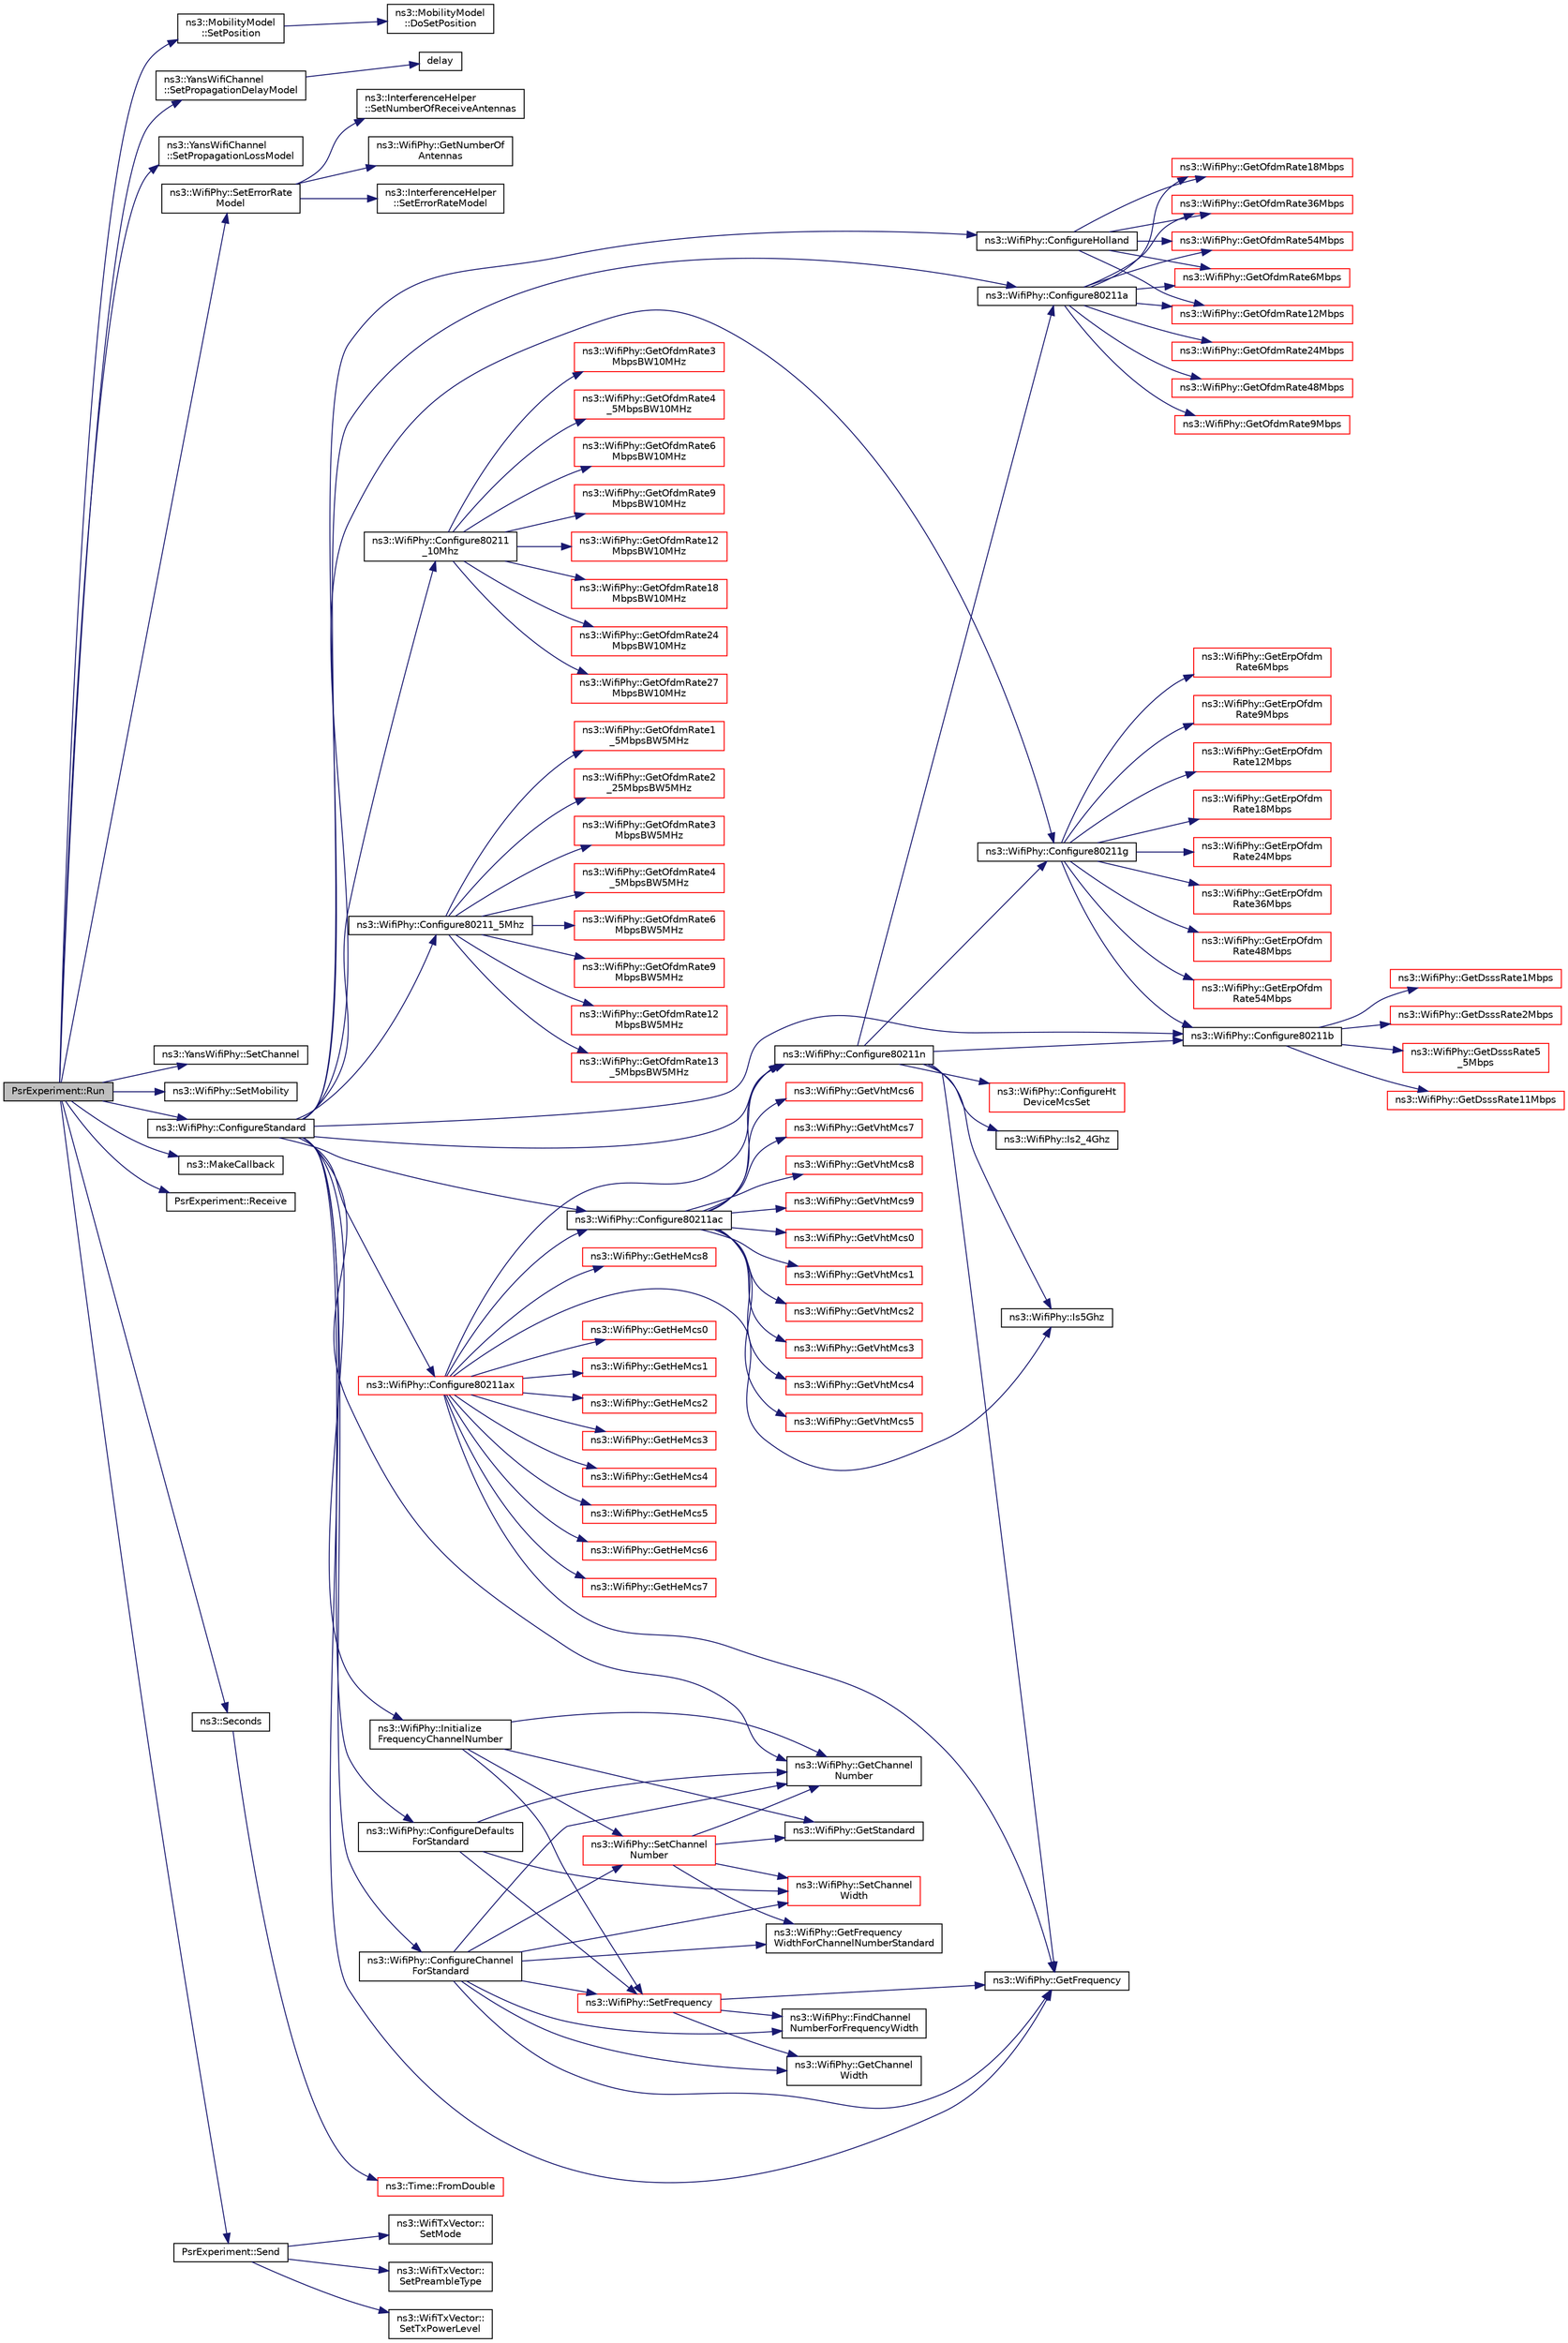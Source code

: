 digraph "PsrExperiment::Run"
{
  edge [fontname="Helvetica",fontsize="10",labelfontname="Helvetica",labelfontsize="10"];
  node [fontname="Helvetica",fontsize="10",shape=record];
  rankdir="LR";
  Node1 [label="PsrExperiment::Run",height=0.2,width=0.4,color="black", fillcolor="grey75", style="filled", fontcolor="black"];
  Node1 -> Node2 [color="midnightblue",fontsize="10",style="solid"];
  Node2 [label="ns3::MobilityModel\l::SetPosition",height=0.2,width=0.4,color="black", fillcolor="white", style="filled",URL="$d4/dc5/classns3_1_1MobilityModel.html#ac584b3d5a309709d2f13ed6ada1e7640"];
  Node2 -> Node3 [color="midnightblue",fontsize="10",style="solid"];
  Node3 [label="ns3::MobilityModel\l::DoSetPosition",height=0.2,width=0.4,color="black", fillcolor="white", style="filled",URL="$d4/dc5/classns3_1_1MobilityModel.html#aa2f52cd86754da71ac649413c049785e"];
  Node1 -> Node4 [color="midnightblue",fontsize="10",style="solid"];
  Node4 [label="ns3::YansWifiChannel\l::SetPropagationDelayModel",height=0.2,width=0.4,color="black", fillcolor="white", style="filled",URL="$d3/df5/classns3_1_1YansWifiChannel.html#a51ebdd5a1d897dc46cf9783ac2879b98"];
  Node4 -> Node5 [color="midnightblue",fontsize="10",style="solid"];
  Node5 [label="delay",height=0.2,width=0.4,color="black", fillcolor="white", style="filled",URL="$d8/d68/lte_2model_2fading-traces_2fading__trace__generator_8m.html#a7964e6aa8f61a9d28973c8267a606ad8"];
  Node1 -> Node6 [color="midnightblue",fontsize="10",style="solid"];
  Node6 [label="ns3::YansWifiChannel\l::SetPropagationLossModel",height=0.2,width=0.4,color="black", fillcolor="white", style="filled",URL="$d3/df5/classns3_1_1YansWifiChannel.html#ad2f92be1fb34be0075141cbb4f779191"];
  Node1 -> Node7 [color="midnightblue",fontsize="10",style="solid"];
  Node7 [label="ns3::WifiPhy::SetErrorRate\lModel",height=0.2,width=0.4,color="black", fillcolor="white", style="filled",URL="$d6/d5a/classns3_1_1WifiPhy.html#ac363f667899a813bb1331225bc1c1474"];
  Node7 -> Node8 [color="midnightblue",fontsize="10",style="solid"];
  Node8 [label="ns3::InterferenceHelper\l::SetErrorRateModel",height=0.2,width=0.4,color="black", fillcolor="white", style="filled",URL="$dc/d0f/classns3_1_1InterferenceHelper.html#a4e5bedbeba2a6eb01a86cae2d29e07dc"];
  Node7 -> Node9 [color="midnightblue",fontsize="10",style="solid"];
  Node9 [label="ns3::InterferenceHelper\l::SetNumberOfReceiveAntennas",height=0.2,width=0.4,color="black", fillcolor="white", style="filled",URL="$dc/d0f/classns3_1_1InterferenceHelper.html#ae04257f3c9153258970ec7c96abf41ea"];
  Node7 -> Node10 [color="midnightblue",fontsize="10",style="solid"];
  Node10 [label="ns3::WifiPhy::GetNumberOf\lAntennas",height=0.2,width=0.4,color="black", fillcolor="white", style="filled",URL="$d6/d5a/classns3_1_1WifiPhy.html#ae23367ac8e1424724f95df441e0cd278"];
  Node1 -> Node11 [color="midnightblue",fontsize="10",style="solid"];
  Node11 [label="ns3::YansWifiPhy::SetChannel",height=0.2,width=0.4,color="black", fillcolor="white", style="filled",URL="$dc/d21/classns3_1_1YansWifiPhy.html#ad2eeb0ab17ef01b26436f7110cccff1d"];
  Node1 -> Node12 [color="midnightblue",fontsize="10",style="solid"];
  Node12 [label="ns3::WifiPhy::SetMobility",height=0.2,width=0.4,color="black", fillcolor="white", style="filled",URL="$d6/d5a/classns3_1_1WifiPhy.html#a5bbd6f88cf0a8ac6c7437b278a17a582",tooltip="assign a mobility model to this device "];
  Node1 -> Node13 [color="midnightblue",fontsize="10",style="solid"];
  Node13 [label="ns3::WifiPhy::ConfigureStandard",height=0.2,width=0.4,color="black", fillcolor="white", style="filled",URL="$d6/d5a/classns3_1_1WifiPhy.html#aeafbea9bd8c1ae20f85584f55d868d23"];
  Node13 -> Node14 [color="midnightblue",fontsize="10",style="solid"];
  Node14 [label="ns3::WifiPhy::Initialize\lFrequencyChannelNumber",height=0.2,width=0.4,color="black", fillcolor="white", style="filled",URL="$d6/d5a/classns3_1_1WifiPhy.html#a6f926737f6ba77c4b619734f396ed3ed",tooltip="post-construction setting of frequency and/or channel number "];
  Node14 -> Node15 [color="midnightblue",fontsize="10",style="solid"];
  Node15 [label="ns3::WifiPhy::SetFrequency",height=0.2,width=0.4,color="red", fillcolor="white", style="filled",URL="$d6/d5a/classns3_1_1WifiPhy.html#afecd69b20631e112aa863dbed4c4bd22"];
  Node15 -> Node16 [color="midnightblue",fontsize="10",style="solid"];
  Node16 [label="ns3::WifiPhy::GetFrequency",height=0.2,width=0.4,color="black", fillcolor="white", style="filled",URL="$d6/d5a/classns3_1_1WifiPhy.html#ad2508d94faf22d690d6b8b4367934fd1"];
  Node15 -> Node17 [color="midnightblue",fontsize="10",style="solid"];
  Node17 [label="ns3::WifiPhy::FindChannel\lNumberForFrequencyWidth",height=0.2,width=0.4,color="black", fillcolor="white", style="filled",URL="$d6/d5a/classns3_1_1WifiPhy.html#ac1a2644035e5ec7129ec1a1583face8a"];
  Node15 -> Node18 [color="midnightblue",fontsize="10",style="solid"];
  Node18 [label="ns3::WifiPhy::GetChannel\lWidth",height=0.2,width=0.4,color="black", fillcolor="white", style="filled",URL="$d6/d5a/classns3_1_1WifiPhy.html#a4a5d5009b3b3308f2baeed42a2007189"];
  Node14 -> Node19 [color="midnightblue",fontsize="10",style="solid"];
  Node19 [label="ns3::WifiPhy::GetStandard",height=0.2,width=0.4,color="black", fillcolor="white", style="filled",URL="$d6/d5a/classns3_1_1WifiPhy.html#af33f60586f8e0bd1763b863e7ce193b2"];
  Node14 -> Node20 [color="midnightblue",fontsize="10",style="solid"];
  Node20 [label="ns3::WifiPhy::SetChannel\lNumber",height=0.2,width=0.4,color="red", fillcolor="white", style="filled",URL="$d6/d5a/classns3_1_1WifiPhy.html#a2d13cf6ae4c185cae8516516afe4a32a",tooltip="Set channel number. "];
  Node20 -> Node21 [color="midnightblue",fontsize="10",style="solid"];
  Node21 [label="ns3::WifiPhy::GetChannel\lNumber",height=0.2,width=0.4,color="black", fillcolor="white", style="filled",URL="$d6/d5a/classns3_1_1WifiPhy.html#a5cf0ccf06109ace61db51c83e91b7e8d"];
  Node20 -> Node22 [color="midnightblue",fontsize="10",style="solid"];
  Node22 [label="ns3::WifiPhy::GetFrequency\lWidthForChannelNumberStandard",height=0.2,width=0.4,color="black", fillcolor="white", style="filled",URL="$d6/d5a/classns3_1_1WifiPhy.html#ad4ffecf66d648b47d62ad73143a3fcbc"];
  Node20 -> Node19 [color="midnightblue",fontsize="10",style="solid"];
  Node20 -> Node23 [color="midnightblue",fontsize="10",style="solid"];
  Node23 [label="ns3::WifiPhy::SetChannel\lWidth",height=0.2,width=0.4,color="red", fillcolor="white", style="filled",URL="$d6/d5a/classns3_1_1WifiPhy.html#ad4be164ac9858e525cf6c6194c39e015"];
  Node14 -> Node21 [color="midnightblue",fontsize="10",style="solid"];
  Node13 -> Node16 [color="midnightblue",fontsize="10",style="solid"];
  Node13 -> Node21 [color="midnightblue",fontsize="10",style="solid"];
  Node13 -> Node24 [color="midnightblue",fontsize="10",style="solid"];
  Node24 [label="ns3::WifiPhy::ConfigureDefaults\lForStandard",height=0.2,width=0.4,color="black", fillcolor="white", style="filled",URL="$d6/d5a/classns3_1_1WifiPhy.html#ae5a54012ac4703d86299312251c41114"];
  Node24 -> Node23 [color="midnightblue",fontsize="10",style="solid"];
  Node24 -> Node15 [color="midnightblue",fontsize="10",style="solid"];
  Node24 -> Node21 [color="midnightblue",fontsize="10",style="solid"];
  Node13 -> Node25 [color="midnightblue",fontsize="10",style="solid"];
  Node25 [label="ns3::WifiPhy::ConfigureChannel\lForStandard",height=0.2,width=0.4,color="black", fillcolor="white", style="filled",URL="$d6/d5a/classns3_1_1WifiPhy.html#aed528417ac25eecc7ecf44079d162847"];
  Node25 -> Node16 [color="midnightblue",fontsize="10",style="solid"];
  Node25 -> Node17 [color="midnightblue",fontsize="10",style="solid"];
  Node25 -> Node18 [color="midnightblue",fontsize="10",style="solid"];
  Node25 -> Node20 [color="midnightblue",fontsize="10",style="solid"];
  Node25 -> Node21 [color="midnightblue",fontsize="10",style="solid"];
  Node25 -> Node22 [color="midnightblue",fontsize="10",style="solid"];
  Node25 -> Node15 [color="midnightblue",fontsize="10",style="solid"];
  Node25 -> Node23 [color="midnightblue",fontsize="10",style="solid"];
  Node13 -> Node26 [color="midnightblue",fontsize="10",style="solid"];
  Node26 [label="ns3::WifiPhy::Configure80211a",height=0.2,width=0.4,color="black", fillcolor="white", style="filled",URL="$d6/d5a/classns3_1_1WifiPhy.html#a3f4c48226fee10de85a17e6ce62af0f3"];
  Node26 -> Node27 [color="midnightblue",fontsize="10",style="solid"];
  Node27 [label="ns3::WifiPhy::GetOfdmRate6Mbps",height=0.2,width=0.4,color="red", fillcolor="white", style="filled",URL="$d6/d5a/classns3_1_1WifiPhy.html#a9945d5d1e8dd74118f90e1adcb63d6fe"];
  Node26 -> Node28 [color="midnightblue",fontsize="10",style="solid"];
  Node28 [label="ns3::WifiPhy::GetOfdmRate9Mbps",height=0.2,width=0.4,color="red", fillcolor="white", style="filled",URL="$d6/d5a/classns3_1_1WifiPhy.html#a4fd9fa3cc3080908d55d9713266f2943"];
  Node26 -> Node29 [color="midnightblue",fontsize="10",style="solid"];
  Node29 [label="ns3::WifiPhy::GetOfdmRate12Mbps",height=0.2,width=0.4,color="red", fillcolor="white", style="filled",URL="$d6/d5a/classns3_1_1WifiPhy.html#a2435bc31eebe859883b7ac21c9add9d2"];
  Node26 -> Node30 [color="midnightblue",fontsize="10",style="solid"];
  Node30 [label="ns3::WifiPhy::GetOfdmRate18Mbps",height=0.2,width=0.4,color="red", fillcolor="white", style="filled",URL="$d6/d5a/classns3_1_1WifiPhy.html#ab456e46ced9b58473153802857be1bde"];
  Node26 -> Node31 [color="midnightblue",fontsize="10",style="solid"];
  Node31 [label="ns3::WifiPhy::GetOfdmRate24Mbps",height=0.2,width=0.4,color="red", fillcolor="white", style="filled",URL="$d6/d5a/classns3_1_1WifiPhy.html#a088ad8dd890aa893acea0d44df88e2aa"];
  Node26 -> Node32 [color="midnightblue",fontsize="10",style="solid"];
  Node32 [label="ns3::WifiPhy::GetOfdmRate36Mbps",height=0.2,width=0.4,color="red", fillcolor="white", style="filled",URL="$d6/d5a/classns3_1_1WifiPhy.html#a64c9c3a3e3a41d2aa51f7d0ccb8fe6c1"];
  Node26 -> Node33 [color="midnightblue",fontsize="10",style="solid"];
  Node33 [label="ns3::WifiPhy::GetOfdmRate48Mbps",height=0.2,width=0.4,color="red", fillcolor="white", style="filled",URL="$d6/d5a/classns3_1_1WifiPhy.html#aa48b1e5f7ebde9ced3dc0f25d9505ae0"];
  Node26 -> Node34 [color="midnightblue",fontsize="10",style="solid"];
  Node34 [label="ns3::WifiPhy::GetOfdmRate54Mbps",height=0.2,width=0.4,color="red", fillcolor="white", style="filled",URL="$d6/d5a/classns3_1_1WifiPhy.html#a767b1cebf94aea21b9c476563c6e3f5b"];
  Node13 -> Node35 [color="midnightblue",fontsize="10",style="solid"];
  Node35 [label="ns3::WifiPhy::Configure80211b",height=0.2,width=0.4,color="black", fillcolor="white", style="filled",URL="$d6/d5a/classns3_1_1WifiPhy.html#a6d06ede65c6956ad9c414a00587279d7"];
  Node35 -> Node36 [color="midnightblue",fontsize="10",style="solid"];
  Node36 [label="ns3::WifiPhy::GetDsssRate1Mbps",height=0.2,width=0.4,color="red", fillcolor="white", style="filled",URL="$d6/d5a/classns3_1_1WifiPhy.html#a8b52ed5ee9801adab6d11b8e4dc4240f"];
  Node35 -> Node37 [color="midnightblue",fontsize="10",style="solid"];
  Node37 [label="ns3::WifiPhy::GetDsssRate2Mbps",height=0.2,width=0.4,color="red", fillcolor="white", style="filled",URL="$d6/d5a/classns3_1_1WifiPhy.html#a6619a232c9506d049781aae17795b57f"];
  Node35 -> Node38 [color="midnightblue",fontsize="10",style="solid"];
  Node38 [label="ns3::WifiPhy::GetDsssRate5\l_5Mbps",height=0.2,width=0.4,color="red", fillcolor="white", style="filled",URL="$d6/d5a/classns3_1_1WifiPhy.html#aa9a581243e49199f63f9e26ef4c4ed95"];
  Node35 -> Node39 [color="midnightblue",fontsize="10",style="solid"];
  Node39 [label="ns3::WifiPhy::GetDsssRate11Mbps",height=0.2,width=0.4,color="red", fillcolor="white", style="filled",URL="$d6/d5a/classns3_1_1WifiPhy.html#ab959b0aa063cda3f93a9a2861526a3e2"];
  Node13 -> Node40 [color="midnightblue",fontsize="10",style="solid"];
  Node40 [label="ns3::WifiPhy::Configure80211g",height=0.2,width=0.4,color="black", fillcolor="white", style="filled",URL="$d6/d5a/classns3_1_1WifiPhy.html#a71286ced86fbd1b11c4b68e053b3e8d0"];
  Node40 -> Node35 [color="midnightblue",fontsize="10",style="solid"];
  Node40 -> Node41 [color="midnightblue",fontsize="10",style="solid"];
  Node41 [label="ns3::WifiPhy::GetErpOfdm\lRate6Mbps",height=0.2,width=0.4,color="red", fillcolor="white", style="filled",URL="$d6/d5a/classns3_1_1WifiPhy.html#a334689e428371b3383e9001cbd05deba"];
  Node40 -> Node42 [color="midnightblue",fontsize="10",style="solid"];
  Node42 [label="ns3::WifiPhy::GetErpOfdm\lRate9Mbps",height=0.2,width=0.4,color="red", fillcolor="white", style="filled",URL="$d6/d5a/classns3_1_1WifiPhy.html#af2fc1ee36fc803b89575cd682138495f"];
  Node40 -> Node43 [color="midnightblue",fontsize="10",style="solid"];
  Node43 [label="ns3::WifiPhy::GetErpOfdm\lRate12Mbps",height=0.2,width=0.4,color="red", fillcolor="white", style="filled",URL="$d6/d5a/classns3_1_1WifiPhy.html#aa6f7f9ca17a9451966da679415996136"];
  Node40 -> Node44 [color="midnightblue",fontsize="10",style="solid"];
  Node44 [label="ns3::WifiPhy::GetErpOfdm\lRate18Mbps",height=0.2,width=0.4,color="red", fillcolor="white", style="filled",URL="$d6/d5a/classns3_1_1WifiPhy.html#ae24bbedd9df795ac630568606a579be0"];
  Node40 -> Node45 [color="midnightblue",fontsize="10",style="solid"];
  Node45 [label="ns3::WifiPhy::GetErpOfdm\lRate24Mbps",height=0.2,width=0.4,color="red", fillcolor="white", style="filled",URL="$d6/d5a/classns3_1_1WifiPhy.html#a8e34487962a2e6ecbedebe5b2e883ca7"];
  Node40 -> Node46 [color="midnightblue",fontsize="10",style="solid"];
  Node46 [label="ns3::WifiPhy::GetErpOfdm\lRate36Mbps",height=0.2,width=0.4,color="red", fillcolor="white", style="filled",URL="$d6/d5a/classns3_1_1WifiPhy.html#acc3956aa9fc49c16c05dc76bae0d4ad9"];
  Node40 -> Node47 [color="midnightblue",fontsize="10",style="solid"];
  Node47 [label="ns3::WifiPhy::GetErpOfdm\lRate48Mbps",height=0.2,width=0.4,color="red", fillcolor="white", style="filled",URL="$d6/d5a/classns3_1_1WifiPhy.html#a3c00f00fdfce4e6146264549f2274499"];
  Node40 -> Node48 [color="midnightblue",fontsize="10",style="solid"];
  Node48 [label="ns3::WifiPhy::GetErpOfdm\lRate54Mbps",height=0.2,width=0.4,color="red", fillcolor="white", style="filled",URL="$d6/d5a/classns3_1_1WifiPhy.html#a444ffd175dd58e76f87ba8dc05eef483"];
  Node13 -> Node49 [color="midnightblue",fontsize="10",style="solid"];
  Node49 [label="ns3::WifiPhy::Configure80211\l_10Mhz",height=0.2,width=0.4,color="black", fillcolor="white", style="filled",URL="$d6/d5a/classns3_1_1WifiPhy.html#a42b42da70fb83cc0136c78658698c620"];
  Node49 -> Node50 [color="midnightblue",fontsize="10",style="solid"];
  Node50 [label="ns3::WifiPhy::GetOfdmRate3\lMbpsBW10MHz",height=0.2,width=0.4,color="red", fillcolor="white", style="filled",URL="$d6/d5a/classns3_1_1WifiPhy.html#a8c565c787448b738ea94b455169371fa"];
  Node49 -> Node51 [color="midnightblue",fontsize="10",style="solid"];
  Node51 [label="ns3::WifiPhy::GetOfdmRate4\l_5MbpsBW10MHz",height=0.2,width=0.4,color="red", fillcolor="white", style="filled",URL="$d6/d5a/classns3_1_1WifiPhy.html#a96acd60bbfdc2ffe88dcc6cf201e73ee"];
  Node49 -> Node52 [color="midnightblue",fontsize="10",style="solid"];
  Node52 [label="ns3::WifiPhy::GetOfdmRate6\lMbpsBW10MHz",height=0.2,width=0.4,color="red", fillcolor="white", style="filled",URL="$d6/d5a/classns3_1_1WifiPhy.html#aa7c91565a17bc8f93f766dea8351d9f7"];
  Node49 -> Node53 [color="midnightblue",fontsize="10",style="solid"];
  Node53 [label="ns3::WifiPhy::GetOfdmRate9\lMbpsBW10MHz",height=0.2,width=0.4,color="red", fillcolor="white", style="filled",URL="$d6/d5a/classns3_1_1WifiPhy.html#af3db6741fde3d02c6982a62069329c9c"];
  Node49 -> Node54 [color="midnightblue",fontsize="10",style="solid"];
  Node54 [label="ns3::WifiPhy::GetOfdmRate12\lMbpsBW10MHz",height=0.2,width=0.4,color="red", fillcolor="white", style="filled",URL="$d6/d5a/classns3_1_1WifiPhy.html#a7027b0e5307e56e68d4cf222e6751d90"];
  Node49 -> Node55 [color="midnightblue",fontsize="10",style="solid"];
  Node55 [label="ns3::WifiPhy::GetOfdmRate18\lMbpsBW10MHz",height=0.2,width=0.4,color="red", fillcolor="white", style="filled",URL="$d6/d5a/classns3_1_1WifiPhy.html#a78790cdcd17992e4c5e3ffada193d6de"];
  Node49 -> Node56 [color="midnightblue",fontsize="10",style="solid"];
  Node56 [label="ns3::WifiPhy::GetOfdmRate24\lMbpsBW10MHz",height=0.2,width=0.4,color="red", fillcolor="white", style="filled",URL="$d6/d5a/classns3_1_1WifiPhy.html#a9cb82b2a3b8165a9b1c58a4cbcbd961f"];
  Node49 -> Node57 [color="midnightblue",fontsize="10",style="solid"];
  Node57 [label="ns3::WifiPhy::GetOfdmRate27\lMbpsBW10MHz",height=0.2,width=0.4,color="red", fillcolor="white", style="filled",URL="$d6/d5a/classns3_1_1WifiPhy.html#adeb11bf3d1463a29e9e930e69d02df43"];
  Node13 -> Node58 [color="midnightblue",fontsize="10",style="solid"];
  Node58 [label="ns3::WifiPhy::Configure80211_5Mhz",height=0.2,width=0.4,color="black", fillcolor="white", style="filled",URL="$d6/d5a/classns3_1_1WifiPhy.html#a7f3076e93e88d1c884dde3e390fa9756"];
  Node58 -> Node59 [color="midnightblue",fontsize="10",style="solid"];
  Node59 [label="ns3::WifiPhy::GetOfdmRate1\l_5MbpsBW5MHz",height=0.2,width=0.4,color="red", fillcolor="white", style="filled",URL="$d6/d5a/classns3_1_1WifiPhy.html#ad52da7bd50e91c3cf45b6a3256b93d37"];
  Node58 -> Node60 [color="midnightblue",fontsize="10",style="solid"];
  Node60 [label="ns3::WifiPhy::GetOfdmRate2\l_25MbpsBW5MHz",height=0.2,width=0.4,color="red", fillcolor="white", style="filled",URL="$d6/d5a/classns3_1_1WifiPhy.html#af1b2d75c0ca6b23927ddee3b3f85242e"];
  Node58 -> Node61 [color="midnightblue",fontsize="10",style="solid"];
  Node61 [label="ns3::WifiPhy::GetOfdmRate3\lMbpsBW5MHz",height=0.2,width=0.4,color="red", fillcolor="white", style="filled",URL="$d6/d5a/classns3_1_1WifiPhy.html#a80fcdb4c3168baf71ced3a7088aa24b7"];
  Node58 -> Node62 [color="midnightblue",fontsize="10",style="solid"];
  Node62 [label="ns3::WifiPhy::GetOfdmRate4\l_5MbpsBW5MHz",height=0.2,width=0.4,color="red", fillcolor="white", style="filled",URL="$d6/d5a/classns3_1_1WifiPhy.html#a0d0270d2a2fc0a3b91d8e39c83d8f0ca"];
  Node58 -> Node63 [color="midnightblue",fontsize="10",style="solid"];
  Node63 [label="ns3::WifiPhy::GetOfdmRate6\lMbpsBW5MHz",height=0.2,width=0.4,color="red", fillcolor="white", style="filled",URL="$d6/d5a/classns3_1_1WifiPhy.html#aa5cfec7cdcc8892c9b5787b81135c177"];
  Node58 -> Node64 [color="midnightblue",fontsize="10",style="solid"];
  Node64 [label="ns3::WifiPhy::GetOfdmRate9\lMbpsBW5MHz",height=0.2,width=0.4,color="red", fillcolor="white", style="filled",URL="$d6/d5a/classns3_1_1WifiPhy.html#a2082d83ca110002cea0a944f57bb3433"];
  Node58 -> Node65 [color="midnightblue",fontsize="10",style="solid"];
  Node65 [label="ns3::WifiPhy::GetOfdmRate12\lMbpsBW5MHz",height=0.2,width=0.4,color="red", fillcolor="white", style="filled",URL="$d6/d5a/classns3_1_1WifiPhy.html#aae849d28ac0ef8729574e39f1bf98463"];
  Node58 -> Node66 [color="midnightblue",fontsize="10",style="solid"];
  Node66 [label="ns3::WifiPhy::GetOfdmRate13\l_5MbpsBW5MHz",height=0.2,width=0.4,color="red", fillcolor="white", style="filled",URL="$d6/d5a/classns3_1_1WifiPhy.html#a54081f3923272965099c04f060b0508d"];
  Node13 -> Node67 [color="midnightblue",fontsize="10",style="solid"];
  Node67 [label="ns3::WifiPhy::ConfigureHolland",height=0.2,width=0.4,color="black", fillcolor="white", style="filled",URL="$d6/d5a/classns3_1_1WifiPhy.html#aba0f3d79d7fe9be1485a3d87a8923cdd"];
  Node67 -> Node27 [color="midnightblue",fontsize="10",style="solid"];
  Node67 -> Node29 [color="midnightblue",fontsize="10",style="solid"];
  Node67 -> Node30 [color="midnightblue",fontsize="10",style="solid"];
  Node67 -> Node32 [color="midnightblue",fontsize="10",style="solid"];
  Node67 -> Node34 [color="midnightblue",fontsize="10",style="solid"];
  Node13 -> Node68 [color="midnightblue",fontsize="10",style="solid"];
  Node68 [label="ns3::WifiPhy::Configure80211n",height=0.2,width=0.4,color="black", fillcolor="white", style="filled",URL="$d6/d5a/classns3_1_1WifiPhy.html#ac4cf51f397334a060632d690675446e6"];
  Node68 -> Node69 [color="midnightblue",fontsize="10",style="solid"];
  Node69 [label="ns3::WifiPhy::Is2_4Ghz",height=0.2,width=0.4,color="black", fillcolor="white", style="filled",URL="$d6/d5a/classns3_1_1WifiPhy.html#aaa5c580b1df6a1a17c45d4499cdde989"];
  Node68 -> Node16 [color="midnightblue",fontsize="10",style="solid"];
  Node68 -> Node35 [color="midnightblue",fontsize="10",style="solid"];
  Node68 -> Node40 [color="midnightblue",fontsize="10",style="solid"];
  Node68 -> Node70 [color="midnightblue",fontsize="10",style="solid"];
  Node70 [label="ns3::WifiPhy::Is5Ghz",height=0.2,width=0.4,color="black", fillcolor="white", style="filled",URL="$d6/d5a/classns3_1_1WifiPhy.html#af20c8a5c10004de2e0e4fb0cb472c763"];
  Node68 -> Node26 [color="midnightblue",fontsize="10",style="solid"];
  Node68 -> Node71 [color="midnightblue",fontsize="10",style="solid"];
  Node71 [label="ns3::WifiPhy::ConfigureHt\lDeviceMcsSet",height=0.2,width=0.4,color="red", fillcolor="white", style="filled",URL="$d6/d5a/classns3_1_1WifiPhy.html#a7cd2773f895166ffcfa811efe120e1f0"];
  Node13 -> Node72 [color="midnightblue",fontsize="10",style="solid"];
  Node72 [label="ns3::WifiPhy::Configure80211ac",height=0.2,width=0.4,color="black", fillcolor="white", style="filled",URL="$d6/d5a/classns3_1_1WifiPhy.html#a9023b105175409e6dde1281cc6584cf3"];
  Node72 -> Node68 [color="midnightblue",fontsize="10",style="solid"];
  Node72 -> Node73 [color="midnightblue",fontsize="10",style="solid"];
  Node73 [label="ns3::WifiPhy::GetVhtMcs0",height=0.2,width=0.4,color="red", fillcolor="white", style="filled",URL="$d6/d5a/classns3_1_1WifiPhy.html#a0abd27d8c214424a39ea9ea3ac207772"];
  Node72 -> Node74 [color="midnightblue",fontsize="10",style="solid"];
  Node74 [label="ns3::WifiPhy::GetVhtMcs1",height=0.2,width=0.4,color="red", fillcolor="white", style="filled",URL="$d6/d5a/classns3_1_1WifiPhy.html#ae2059a293baf661fc58cf72dc22db394"];
  Node72 -> Node75 [color="midnightblue",fontsize="10",style="solid"];
  Node75 [label="ns3::WifiPhy::GetVhtMcs2",height=0.2,width=0.4,color="red", fillcolor="white", style="filled",URL="$d6/d5a/classns3_1_1WifiPhy.html#aed23b5bd82ba4cb62eb0d594d02accbe"];
  Node72 -> Node76 [color="midnightblue",fontsize="10",style="solid"];
  Node76 [label="ns3::WifiPhy::GetVhtMcs3",height=0.2,width=0.4,color="red", fillcolor="white", style="filled",URL="$d6/d5a/classns3_1_1WifiPhy.html#a9cfb02d62871a811cbc6d0133f1417fb"];
  Node72 -> Node77 [color="midnightblue",fontsize="10",style="solid"];
  Node77 [label="ns3::WifiPhy::GetVhtMcs4",height=0.2,width=0.4,color="red", fillcolor="white", style="filled",URL="$d6/d5a/classns3_1_1WifiPhy.html#a6b92afa4613c7f876f494d6f295b5135"];
  Node72 -> Node78 [color="midnightblue",fontsize="10",style="solid"];
  Node78 [label="ns3::WifiPhy::GetVhtMcs5",height=0.2,width=0.4,color="red", fillcolor="white", style="filled",URL="$d6/d5a/classns3_1_1WifiPhy.html#a214c87eb5f05eb2d07b2d1cccf77311a"];
  Node72 -> Node79 [color="midnightblue",fontsize="10",style="solid"];
  Node79 [label="ns3::WifiPhy::GetVhtMcs6",height=0.2,width=0.4,color="red", fillcolor="white", style="filled",URL="$d6/d5a/classns3_1_1WifiPhy.html#acd4b16742a9bfc62664da3b415ce2a42"];
  Node72 -> Node80 [color="midnightblue",fontsize="10",style="solid"];
  Node80 [label="ns3::WifiPhy::GetVhtMcs7",height=0.2,width=0.4,color="red", fillcolor="white", style="filled",URL="$d6/d5a/classns3_1_1WifiPhy.html#a70fad3da915d04f22a068a5ffb5f995c"];
  Node72 -> Node81 [color="midnightblue",fontsize="10",style="solid"];
  Node81 [label="ns3::WifiPhy::GetVhtMcs8",height=0.2,width=0.4,color="red", fillcolor="white", style="filled",URL="$d6/d5a/classns3_1_1WifiPhy.html#a4acd4de849ca0a208e2d8e021f6a0173"];
  Node72 -> Node82 [color="midnightblue",fontsize="10",style="solid"];
  Node82 [label="ns3::WifiPhy::GetVhtMcs9",height=0.2,width=0.4,color="red", fillcolor="white", style="filled",URL="$d6/d5a/classns3_1_1WifiPhy.html#aa435b5512868852aa272d9b963e581a0"];
  Node13 -> Node83 [color="midnightblue",fontsize="10",style="solid"];
  Node83 [label="ns3::WifiPhy::Configure80211ax",height=0.2,width=0.4,color="red", fillcolor="white", style="filled",URL="$d6/d5a/classns3_1_1WifiPhy.html#adcda370490dc230a5c737c7a83de9bcd"];
  Node83 -> Node68 [color="midnightblue",fontsize="10",style="solid"];
  Node83 -> Node70 [color="midnightblue",fontsize="10",style="solid"];
  Node83 -> Node16 [color="midnightblue",fontsize="10",style="solid"];
  Node83 -> Node72 [color="midnightblue",fontsize="10",style="solid"];
  Node83 -> Node84 [color="midnightblue",fontsize="10",style="solid"];
  Node84 [label="ns3::WifiPhy::GetHeMcs0",height=0.2,width=0.4,color="red", fillcolor="white", style="filled",URL="$d6/d5a/classns3_1_1WifiPhy.html#a63b9a66fa49db202c506805e92bad63c"];
  Node83 -> Node85 [color="midnightblue",fontsize="10",style="solid"];
  Node85 [label="ns3::WifiPhy::GetHeMcs1",height=0.2,width=0.4,color="red", fillcolor="white", style="filled",URL="$d6/d5a/classns3_1_1WifiPhy.html#abba9c5cbc94f1f95a0182a383c0f9a1a"];
  Node83 -> Node86 [color="midnightblue",fontsize="10",style="solid"];
  Node86 [label="ns3::WifiPhy::GetHeMcs2",height=0.2,width=0.4,color="red", fillcolor="white", style="filled",URL="$d6/d5a/classns3_1_1WifiPhy.html#a6c92d5a60cf608d311b043c191261803"];
  Node83 -> Node87 [color="midnightblue",fontsize="10",style="solid"];
  Node87 [label="ns3::WifiPhy::GetHeMcs3",height=0.2,width=0.4,color="red", fillcolor="white", style="filled",URL="$d6/d5a/classns3_1_1WifiPhy.html#a8dadb22ce1e9f081a602dcc41b606e95"];
  Node83 -> Node88 [color="midnightblue",fontsize="10",style="solid"];
  Node88 [label="ns3::WifiPhy::GetHeMcs4",height=0.2,width=0.4,color="red", fillcolor="white", style="filled",URL="$d6/d5a/classns3_1_1WifiPhy.html#a80c8ac4faa7043b42b883ccacc1c3eec"];
  Node83 -> Node89 [color="midnightblue",fontsize="10",style="solid"];
  Node89 [label="ns3::WifiPhy::GetHeMcs5",height=0.2,width=0.4,color="red", fillcolor="white", style="filled",URL="$d6/d5a/classns3_1_1WifiPhy.html#a351b1aaf23c3854c453e6f4c5232857a"];
  Node83 -> Node90 [color="midnightblue",fontsize="10",style="solid"];
  Node90 [label="ns3::WifiPhy::GetHeMcs6",height=0.2,width=0.4,color="red", fillcolor="white", style="filled",URL="$d6/d5a/classns3_1_1WifiPhy.html#a90aedf7f42b6e3d02b5621e4dcad8adf"];
  Node83 -> Node91 [color="midnightblue",fontsize="10",style="solid"];
  Node91 [label="ns3::WifiPhy::GetHeMcs7",height=0.2,width=0.4,color="red", fillcolor="white", style="filled",URL="$d6/d5a/classns3_1_1WifiPhy.html#a6fb0a12105608fd43c813f914e621b49"];
  Node83 -> Node92 [color="midnightblue",fontsize="10",style="solid"];
  Node92 [label="ns3::WifiPhy::GetHeMcs8",height=0.2,width=0.4,color="red", fillcolor="white", style="filled",URL="$d6/d5a/classns3_1_1WifiPhy.html#ad90ca59ec933cc5d31381f2a198db6d0"];
  Node1 -> Node93 [color="midnightblue",fontsize="10",style="solid"];
  Node93 [label="ns3::MakeCallback",height=0.2,width=0.4,color="black", fillcolor="white", style="filled",URL="$dd/de0/group__makecallbackmemptr.html#ga9376283685aa99d204048d6a4b7610a4"];
  Node1 -> Node94 [color="midnightblue",fontsize="10",style="solid"];
  Node94 [label="PsrExperiment::Receive",height=0.2,width=0.4,color="black", fillcolor="white", style="filled",URL="$dd/de8/classPsrExperiment.html#a885857fbaba11e93fb276f2b6255e0a0"];
  Node1 -> Node95 [color="midnightblue",fontsize="10",style="solid"];
  Node95 [label="ns3::Seconds",height=0.2,width=0.4,color="black", fillcolor="white", style="filled",URL="$d1/dec/group__timecivil.html#ga33c34b816f8ff6628e33d5c8e9713b9e"];
  Node95 -> Node96 [color="midnightblue",fontsize="10",style="solid"];
  Node96 [label="ns3::Time::FromDouble",height=0.2,width=0.4,color="red", fillcolor="white", style="filled",URL="$dc/d04/classns3_1_1Time.html#a60e845f4a74e62495b86356afe604cb4"];
  Node1 -> Node97 [color="midnightblue",fontsize="10",style="solid"];
  Node97 [label="PsrExperiment::Send",height=0.2,width=0.4,color="black", fillcolor="white", style="filled",URL="$dd/de8/classPsrExperiment.html#a82f6354f2941e255275bd638fc5f94a6",tooltip="Send function. "];
  Node97 -> Node98 [color="midnightblue",fontsize="10",style="solid"];
  Node98 [label="ns3::WifiTxVector::\lSetTxPowerLevel",height=0.2,width=0.4,color="black", fillcolor="white", style="filled",URL="$d0/d58/classns3_1_1WifiTxVector.html#a25743cd89a5cb95ec22a9e584fa044f3"];
  Node97 -> Node99 [color="midnightblue",fontsize="10",style="solid"];
  Node99 [label="ns3::WifiTxVector::\lSetMode",height=0.2,width=0.4,color="black", fillcolor="white", style="filled",URL="$d0/d58/classns3_1_1WifiTxVector.html#af39f17fec348c22f8c963bcb6bb5fc53"];
  Node97 -> Node100 [color="midnightblue",fontsize="10",style="solid"];
  Node100 [label="ns3::WifiTxVector::\lSetPreambleType",height=0.2,width=0.4,color="black", fillcolor="white", style="filled",URL="$d0/d58/classns3_1_1WifiTxVector.html#afa5117513e1a7bfa717c3d7556192525"];
}
